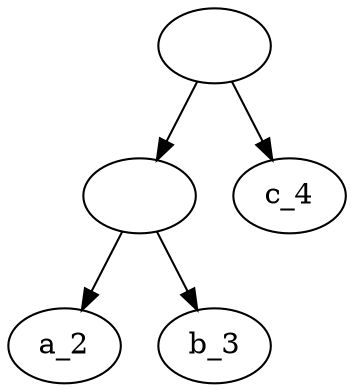 digraph G {
id5[label=""];
id3[label=""];
a_2[label="a_2"];
id3 ->  a_2
b_3[label="b_3"];
id3 ->  b_3
id5 ->  id3
c_4[label="c_4"];
id5 ->  c_4
}
